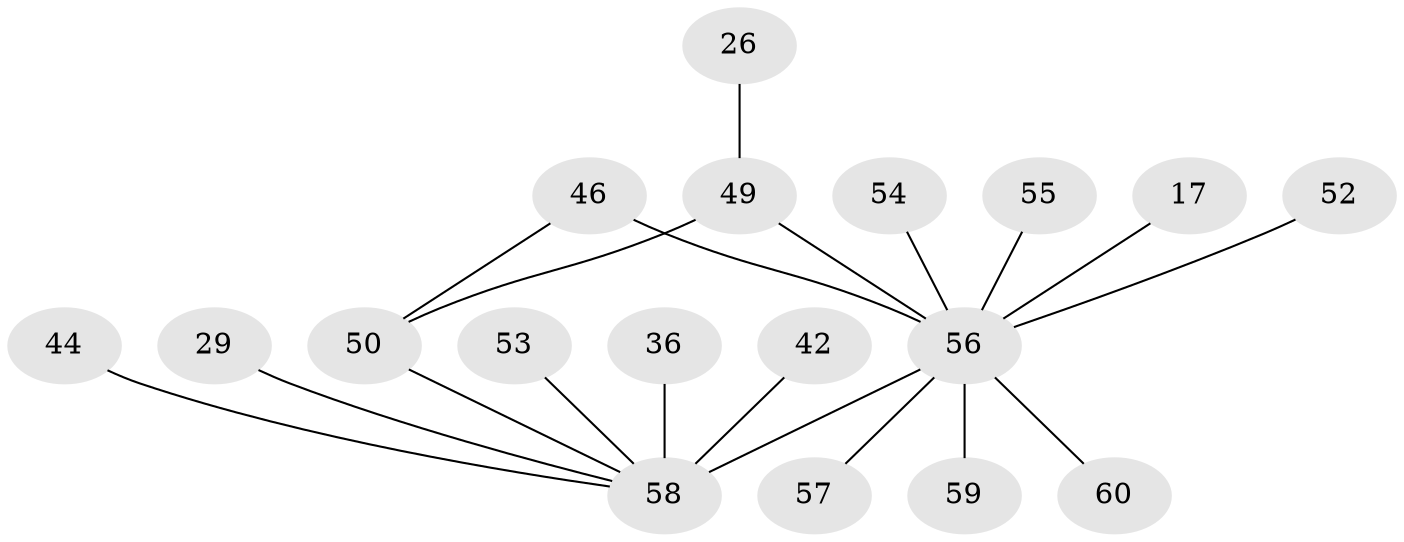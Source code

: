 // original degree distribution, {6: 0.016666666666666666, 7: 0.016666666666666666, 11: 0.05, 1: 0.5333333333333333, 3: 0.11666666666666667, 4: 0.05, 5: 0.016666666666666666, 2: 0.2}
// Generated by graph-tools (version 1.1) at 2025/51/03/04/25 21:51:28]
// undirected, 18 vertices, 19 edges
graph export_dot {
graph [start="1"]
  node [color=gray90,style=filled];
  17 [super="+15"];
  26;
  29;
  36 [super="+20"];
  42 [super="+41"];
  44;
  46 [super="+27"];
  49 [super="+8+39+2+4"];
  50 [super="+37"];
  52;
  53;
  54;
  55;
  56 [super="+11+32+6+14+22+13+7+12+30+31+35+38+43+45+47+48"];
  57;
  58 [super="+23+28+40+51+18"];
  59;
  60;
  17 -- 56 [weight=2];
  26 -- 49;
  29 -- 58;
  36 -- 58;
  42 -- 58 [weight=2];
  44 -- 58;
  46 -- 56 [weight=2];
  46 -- 50;
  49 -- 50;
  49 -- 56 [weight=3];
  50 -- 58 [weight=2];
  52 -- 56;
  53 -- 58;
  54 -- 56;
  55 -- 56;
  56 -- 58 [weight=4];
  56 -- 60;
  56 -- 59;
  56 -- 57;
}
